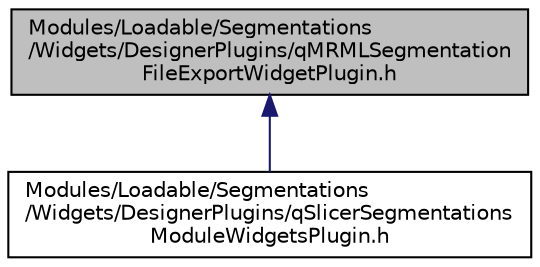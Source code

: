 digraph "Modules/Loadable/Segmentations/Widgets/DesignerPlugins/qMRMLSegmentationFileExportWidgetPlugin.h"
{
  bgcolor="transparent";
  edge [fontname="Helvetica",fontsize="10",labelfontname="Helvetica",labelfontsize="10"];
  node [fontname="Helvetica",fontsize="10",shape=record];
  Node5 [label="Modules/Loadable/Segmentations\l/Widgets/DesignerPlugins/qMRMLSegmentation\lFileExportWidgetPlugin.h",height=0.2,width=0.4,color="black", fillcolor="grey75", style="filled", fontcolor="black"];
  Node5 -> Node6 [dir="back",color="midnightblue",fontsize="10",style="solid",fontname="Helvetica"];
  Node6 [label="Modules/Loadable/Segmentations\l/Widgets/DesignerPlugins/qSlicerSegmentations\lModuleWidgetsPlugin.h",height=0.2,width=0.4,color="black",URL="$qSlicerSegmentationsModuleWidgetsPlugin_8h.html"];
}
